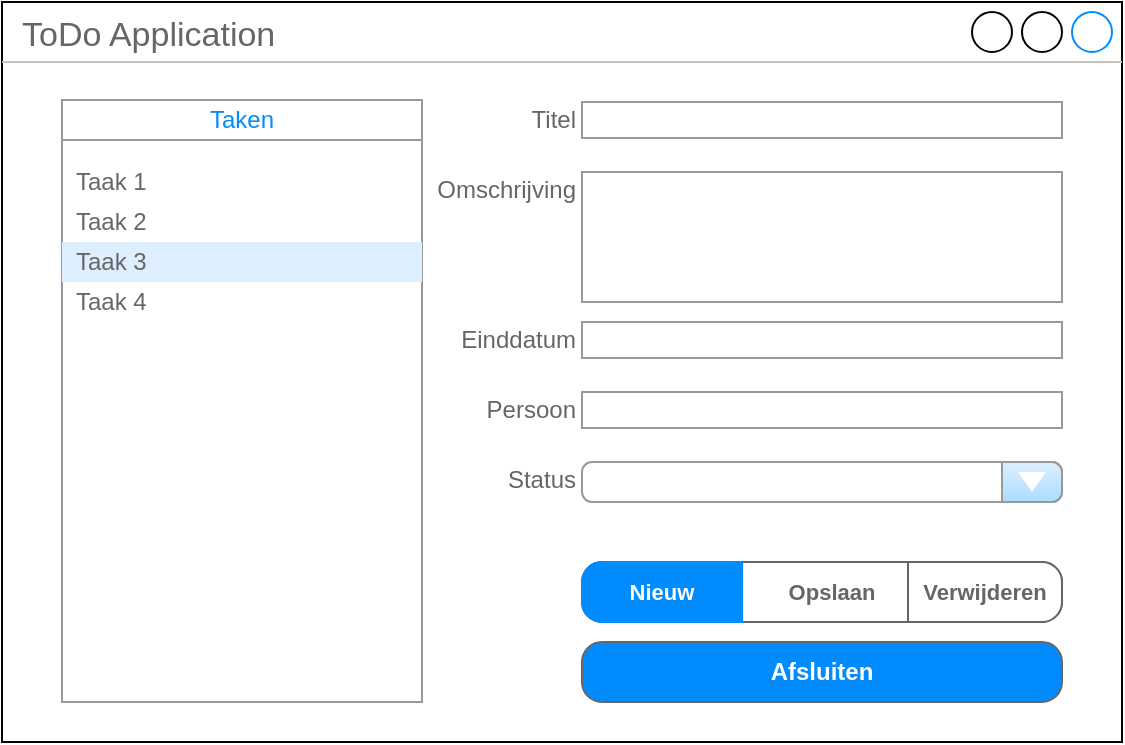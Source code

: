 <mxfile version="22.1.7" type="device">
  <diagram id="WydX3jasvBXPl5aoQm4a" name="Schermontwerpen">
    <mxGraphModel dx="1379" dy="788" grid="1" gridSize="10" guides="1" tooltips="1" connect="1" arrows="1" fold="1" page="1" pageScale="1" pageWidth="827" pageHeight="1169" math="0" shadow="0">
      <root>
        <mxCell id="0" />
        <mxCell id="1" parent="0" />
        <mxCell id="_iXfPvWLzED5Oyzv5BOl-1" value="ToDo Application" style="strokeWidth=1;shadow=0;dashed=0;align=center;html=1;shape=mxgraph.mockup.containers.window;align=left;verticalAlign=top;spacingLeft=8;strokeColor2=#008cff;strokeColor3=#c4c4c4;fontColor=#666666;mainText=;fontSize=17;labelBackgroundColor=none;whiteSpace=wrap;" parent="1" vertex="1">
          <mxGeometry x="120" y="120" width="560" height="370" as="geometry" />
        </mxCell>
        <mxCell id="_iXfPvWLzED5Oyzv5BOl-6" value="" style="strokeWidth=1;shadow=0;dashed=0;align=center;html=1;shape=mxgraph.mockup.forms.rrect;rSize=0;strokeColor=#999999;fillColor=#ffffff;" parent="1" vertex="1">
          <mxGeometry x="150" y="170" width="180" height="300" as="geometry" />
        </mxCell>
        <mxCell id="_iXfPvWLzED5Oyzv5BOl-7" value="Taken" style="strokeWidth=1;shadow=0;dashed=0;align=center;html=1;shape=mxgraph.mockup.forms.rrect;rSize=0;strokeColor=#999999;fontColor=#008cff;fontSize=12;fillColor=#ffffff;resizeWidth=1;whiteSpace=wrap;" parent="_iXfPvWLzED5Oyzv5BOl-6" vertex="1">
          <mxGeometry width="180" height="20" relative="1" as="geometry">
            <mxPoint y="-1" as="offset" />
          </mxGeometry>
        </mxCell>
        <mxCell id="_iXfPvWLzED5Oyzv5BOl-8" value="Taak 1" style="strokeWidth=1;shadow=0;dashed=0;align=center;html=1;shape=mxgraph.mockup.forms.anchor;fontSize=12;fontColor=#666666;align=left;spacingLeft=5;resizeWidth=1;whiteSpace=wrap;" parent="_iXfPvWLzED5Oyzv5BOl-6" vertex="1">
          <mxGeometry width="180" height="20" relative="1" as="geometry">
            <mxPoint y="30" as="offset" />
          </mxGeometry>
        </mxCell>
        <mxCell id="_iXfPvWLzED5Oyzv5BOl-9" value="Taak 2" style="strokeWidth=1;shadow=0;dashed=0;align=center;html=1;shape=mxgraph.mockup.forms.anchor;fontSize=12;fontColor=#666666;align=left;spacingLeft=5;resizeWidth=1;whiteSpace=wrap;" parent="_iXfPvWLzED5Oyzv5BOl-6" vertex="1">
          <mxGeometry width="180" height="20" relative="1" as="geometry">
            <mxPoint y="50" as="offset" />
          </mxGeometry>
        </mxCell>
        <mxCell id="_iXfPvWLzED5Oyzv5BOl-10" value="Taak 3" style="strokeWidth=1;shadow=0;dashed=0;align=center;html=1;shape=mxgraph.mockup.forms.rrect;rSize=0;fontSize=12;fontColor=#666666;align=left;spacingLeft=5;fillColor=#ddeeff;strokeColor=none;resizeWidth=1;whiteSpace=wrap;" parent="_iXfPvWLzED5Oyzv5BOl-6" vertex="1">
          <mxGeometry width="180" height="20" relative="1" as="geometry">
            <mxPoint y="70" as="offset" />
          </mxGeometry>
        </mxCell>
        <mxCell id="_iXfPvWLzED5Oyzv5BOl-11" value="Taak 4" style="strokeWidth=1;shadow=0;dashed=0;align=center;html=1;shape=mxgraph.mockup.forms.anchor;fontSize=12;fontColor=#666666;align=left;spacingLeft=5;resizeWidth=1;whiteSpace=wrap;" parent="_iXfPvWLzED5Oyzv5BOl-6" vertex="1">
          <mxGeometry width="180" height="20" relative="1" as="geometry">
            <mxPoint y="90" as="offset" />
          </mxGeometry>
        </mxCell>
        <mxCell id="_iXfPvWLzED5Oyzv5BOl-12" value="Titel" style="strokeWidth=1;shadow=0;dashed=0;align=center;html=1;shape=mxgraph.mockup.forms.anchor;align=right;spacingRight=2;fontColor=#666666;" parent="1" vertex="1">
          <mxGeometry x="360" y="170" width="50" height="18" as="geometry" />
        </mxCell>
        <mxCell id="_iXfPvWLzED5Oyzv5BOl-13" value="" style="strokeWidth=1;shadow=0;dashed=0;align=center;html=1;shape=mxgraph.mockup.forms.rrect;fillColor=#ffffff;rSize=0;fontColor=#666666;align=left;spacingLeft=3;strokeColor=#999999;" parent="1" vertex="1">
          <mxGeometry x="410" y="170" width="240" height="18" as="geometry" />
        </mxCell>
        <mxCell id="_iXfPvWLzED5Oyzv5BOl-14" value="Omschrijving" style="strokeWidth=1;shadow=0;dashed=0;align=center;html=1;shape=mxgraph.mockup.forms.anchor;align=right;spacingRight=2;fontColor=#666666;" parent="1" vertex="1">
          <mxGeometry x="360" y="205" width="50" height="18" as="geometry" />
        </mxCell>
        <mxCell id="_iXfPvWLzED5Oyzv5BOl-15" value="" style="strokeWidth=1;shadow=0;dashed=0;align=center;html=1;shape=mxgraph.mockup.forms.rrect;fillColor=#ffffff;rSize=0;fontColor=#666666;align=left;spacingLeft=3;strokeColor=#999999;" parent="1" vertex="1">
          <mxGeometry x="410" y="205" width="240" height="65" as="geometry" />
        </mxCell>
        <mxCell id="_iXfPvWLzED5Oyzv5BOl-16" value="Einddatum" style="strokeWidth=1;shadow=0;dashed=0;align=center;html=1;shape=mxgraph.mockup.forms.anchor;align=right;spacingRight=2;fontColor=#666666;" parent="1" vertex="1">
          <mxGeometry x="360" y="280" width="50" height="18" as="geometry" />
        </mxCell>
        <mxCell id="_iXfPvWLzED5Oyzv5BOl-17" value="" style="strokeWidth=1;shadow=0;dashed=0;align=center;html=1;shape=mxgraph.mockup.forms.rrect;fillColor=#ffffff;rSize=0;fontColor=#666666;align=left;spacingLeft=3;strokeColor=#999999;" parent="1" vertex="1">
          <mxGeometry x="410" y="280" width="240" height="18" as="geometry" />
        </mxCell>
        <mxCell id="_iXfPvWLzED5Oyzv5BOl-18" value="Persoon" style="strokeWidth=1;shadow=0;dashed=0;align=center;html=1;shape=mxgraph.mockup.forms.anchor;align=right;spacingRight=2;fontColor=#666666;" parent="1" vertex="1">
          <mxGeometry x="360" y="315" width="50" height="18" as="geometry" />
        </mxCell>
        <mxCell id="_iXfPvWLzED5Oyzv5BOl-19" value="" style="strokeWidth=1;shadow=0;dashed=0;align=center;html=1;shape=mxgraph.mockup.forms.rrect;fillColor=#ffffff;rSize=0;fontColor=#666666;align=left;spacingLeft=3;strokeColor=#999999;" parent="1" vertex="1">
          <mxGeometry x="410" y="315" width="240" height="18" as="geometry" />
        </mxCell>
        <mxCell id="_iXfPvWLzED5Oyzv5BOl-20" value="Status" style="strokeWidth=1;shadow=0;dashed=0;align=center;html=1;shape=mxgraph.mockup.forms.anchor;align=right;spacingRight=2;fontColor=#666666;" parent="1" vertex="1">
          <mxGeometry x="360" y="350" width="50" height="18" as="geometry" />
        </mxCell>
        <mxCell id="_iXfPvWLzED5Oyzv5BOl-25" value="" style="strokeWidth=1;shadow=0;dashed=0;align=center;html=1;shape=mxgraph.mockup.forms.comboBox;strokeColor=#999999;fillColor=#ddeeff;align=left;fillColor2=#aaddff;mainText=;fontColor=#666666;fontSize=12;spacingLeft=3;" parent="1" vertex="1">
          <mxGeometry x="410" y="350" width="240" height="20" as="geometry" />
        </mxCell>
        <mxCell id="_iXfPvWLzED5Oyzv5BOl-26" value="" style="strokeWidth=1;shadow=0;dashed=0;align=center;html=1;shape=mxgraph.mockup.rrect;rSize=10;fillColor=#ffffff;strokeColor=#666666;" parent="1" vertex="1">
          <mxGeometry x="410" y="400" width="240" height="30" as="geometry" />
        </mxCell>
        <mxCell id="_iXfPvWLzED5Oyzv5BOl-27" value="Opslaan" style="strokeColor=inherit;fillColor=inherit;gradientColor=inherit;strokeWidth=1;shadow=0;dashed=0;align=center;html=1;shape=mxgraph.mockup.rrect;rSize=0;fontSize=11;fontColor=#666666;fontStyle=1;resizeHeight=1;whiteSpace=wrap;" parent="_iXfPvWLzED5Oyzv5BOl-26" vertex="1">
          <mxGeometry width="90" height="30" relative="1" as="geometry">
            <mxPoint x="80" as="offset" />
          </mxGeometry>
        </mxCell>
        <mxCell id="_iXfPvWLzED5Oyzv5BOl-29" value="Verwijderen" style="strokeColor=inherit;fillColor=inherit;gradientColor=inherit;strokeWidth=1;shadow=0;dashed=0;align=center;html=1;shape=mxgraph.mockup.rightButton;rSize=10;fontSize=11;fontColor=#666666;fontStyle=1;resizeHeight=1;whiteSpace=wrap;" parent="_iXfPvWLzED5Oyzv5BOl-26" vertex="1">
          <mxGeometry x="1" width="77" height="30" relative="1" as="geometry">
            <mxPoint x="-77" as="offset" />
          </mxGeometry>
        </mxCell>
        <mxCell id="_iXfPvWLzED5Oyzv5BOl-30" value="Nieuw" style="strokeWidth=1;shadow=0;dashed=0;align=center;html=1;shape=mxgraph.mockup.leftButton;rSize=10;fontSize=11;fontColor=#ffffff;fontStyle=1;fillColor=#008cff;strokeColor=#008cff;resizeHeight=1;whiteSpace=wrap;" parent="_iXfPvWLzED5Oyzv5BOl-26" vertex="1">
          <mxGeometry width="80" height="30" relative="1" as="geometry" />
        </mxCell>
        <mxCell id="_iXfPvWLzED5Oyzv5BOl-32" value="Afsluiten" style="strokeWidth=1;shadow=0;dashed=0;align=center;html=1;shape=mxgraph.mockup.buttons.button;strokeColor=#666666;fontColor=#ffffff;mainText=;buttonStyle=round;fontSize=12;fontStyle=1;fillColor=#008cff;whiteSpace=wrap;" parent="1" vertex="1">
          <mxGeometry x="410" y="440" width="240" height="30" as="geometry" />
        </mxCell>
      </root>
    </mxGraphModel>
  </diagram>
</mxfile>
